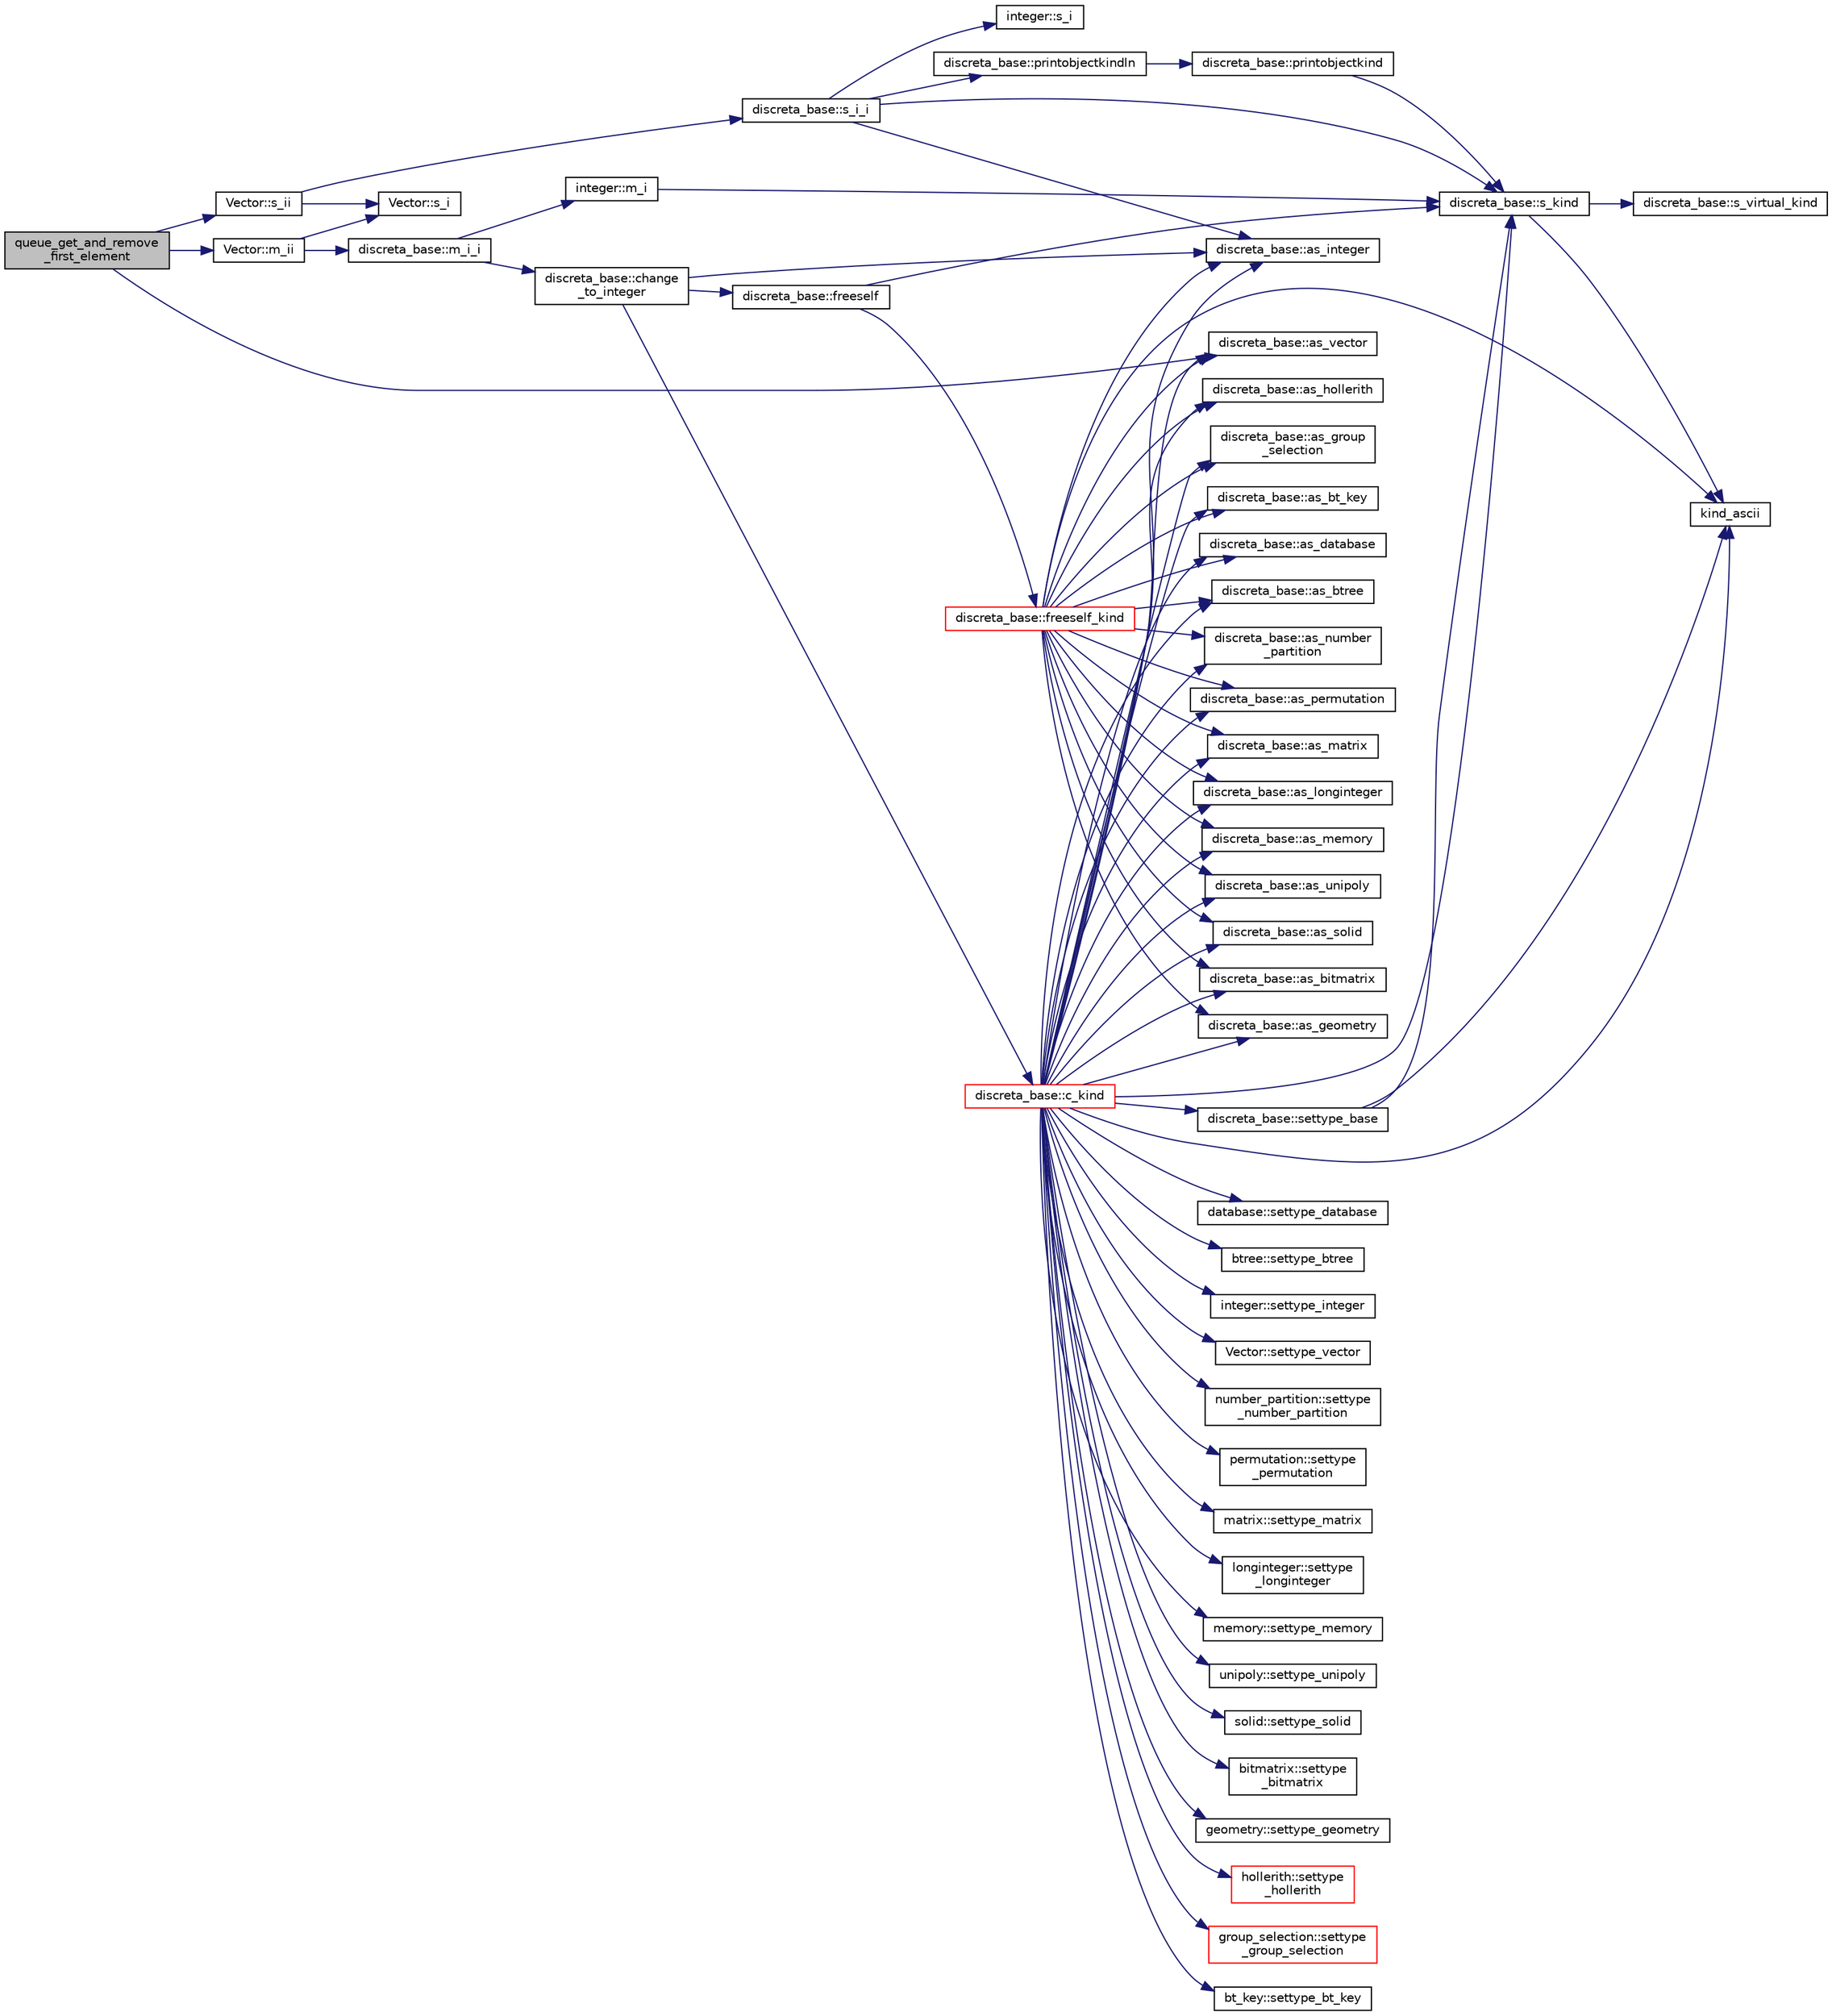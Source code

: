 digraph "queue_get_and_remove_first_element"
{
  edge [fontname="Helvetica",fontsize="10",labelfontname="Helvetica",labelfontsize="10"];
  node [fontname="Helvetica",fontsize="10",shape=record];
  rankdir="LR";
  Node3610 [label="queue_get_and_remove\l_first_element",height=0.2,width=0.4,color="black", fillcolor="grey75", style="filled", fontcolor="black"];
  Node3610 -> Node3611 [color="midnightblue",fontsize="10",style="solid",fontname="Helvetica"];
  Node3611 [label="discreta_base::as_vector",height=0.2,width=0.4,color="black", fillcolor="white", style="filled",URL="$d7/d71/classdiscreta__base.html#a7bdd6cae39c380b128ee9e17e42cf020"];
  Node3610 -> Node3612 [color="midnightblue",fontsize="10",style="solid",fontname="Helvetica"];
  Node3612 [label="Vector::s_ii",height=0.2,width=0.4,color="black", fillcolor="white", style="filled",URL="$d5/db2/class_vector.html#a75d4942cc7b9794717b4846c10520db8"];
  Node3612 -> Node3613 [color="midnightblue",fontsize="10",style="solid",fontname="Helvetica"];
  Node3613 [label="Vector::s_i",height=0.2,width=0.4,color="black", fillcolor="white", style="filled",URL="$d5/db2/class_vector.html#a1c4fe1752523df8119f70dd550244871"];
  Node3612 -> Node3614 [color="midnightblue",fontsize="10",style="solid",fontname="Helvetica"];
  Node3614 [label="discreta_base::s_i_i",height=0.2,width=0.4,color="black", fillcolor="white", style="filled",URL="$d7/d71/classdiscreta__base.html#aadb92c01fbe69b3034b0214b33fbc735"];
  Node3614 -> Node3615 [color="midnightblue",fontsize="10",style="solid",fontname="Helvetica"];
  Node3615 [label="discreta_base::s_kind",height=0.2,width=0.4,color="black", fillcolor="white", style="filled",URL="$d7/d71/classdiscreta__base.html#a8a830025c74adbbc3362418a7c2ba157"];
  Node3615 -> Node3616 [color="midnightblue",fontsize="10",style="solid",fontname="Helvetica"];
  Node3616 [label="discreta_base::s_virtual_kind",height=0.2,width=0.4,color="black", fillcolor="white", style="filled",URL="$d7/d71/classdiscreta__base.html#a52778a6d6943a468be083d0785d418fb"];
  Node3615 -> Node3617 [color="midnightblue",fontsize="10",style="solid",fontname="Helvetica"];
  Node3617 [label="kind_ascii",height=0.2,width=0.4,color="black", fillcolor="white", style="filled",URL="$d9/d60/discreta_8h.html#ad0ce825a9f29bc6cec27e1b64cfe27bf"];
  Node3614 -> Node3618 [color="midnightblue",fontsize="10",style="solid",fontname="Helvetica"];
  Node3618 [label="discreta_base::printobjectkindln",height=0.2,width=0.4,color="black", fillcolor="white", style="filled",URL="$d7/d71/classdiscreta__base.html#a677ccc8f392ebedde05e453f8cf59559"];
  Node3618 -> Node3619 [color="midnightblue",fontsize="10",style="solid",fontname="Helvetica"];
  Node3619 [label="discreta_base::printobjectkind",height=0.2,width=0.4,color="black", fillcolor="white", style="filled",URL="$d7/d71/classdiscreta__base.html#aa75a1314aa706909b029664944904231"];
  Node3619 -> Node3615 [color="midnightblue",fontsize="10",style="solid",fontname="Helvetica"];
  Node3614 -> Node3620 [color="midnightblue",fontsize="10",style="solid",fontname="Helvetica"];
  Node3620 [label="discreta_base::as_integer",height=0.2,width=0.4,color="black", fillcolor="white", style="filled",URL="$d7/d71/classdiscreta__base.html#a00d7691eaf874fd283d942692fe8dd26"];
  Node3614 -> Node3621 [color="midnightblue",fontsize="10",style="solid",fontname="Helvetica"];
  Node3621 [label="integer::s_i",height=0.2,width=0.4,color="black", fillcolor="white", style="filled",URL="$d0/de5/classinteger.html#adf28e9f94d4c844adaa950deeb80b904"];
  Node3610 -> Node3622 [color="midnightblue",fontsize="10",style="solid",fontname="Helvetica"];
  Node3622 [label="Vector::m_ii",height=0.2,width=0.4,color="black", fillcolor="white", style="filled",URL="$d5/db2/class_vector.html#aa6a97eabb43f192a47947f4f6acbb04d"];
  Node3622 -> Node3613 [color="midnightblue",fontsize="10",style="solid",fontname="Helvetica"];
  Node3622 -> Node3623 [color="midnightblue",fontsize="10",style="solid",fontname="Helvetica"];
  Node3623 [label="discreta_base::m_i_i",height=0.2,width=0.4,color="black", fillcolor="white", style="filled",URL="$d7/d71/classdiscreta__base.html#aa231464a9d4bc233f66608021c9ad997"];
  Node3623 -> Node3624 [color="midnightblue",fontsize="10",style="solid",fontname="Helvetica"];
  Node3624 [label="discreta_base::change\l_to_integer",height=0.2,width=0.4,color="black", fillcolor="white", style="filled",URL="$d7/d71/classdiscreta__base.html#a58a5a5bd8f8e6f2dd7b4483b66dc7bb9"];
  Node3624 -> Node3625 [color="midnightblue",fontsize="10",style="solid",fontname="Helvetica"];
  Node3625 [label="discreta_base::freeself",height=0.2,width=0.4,color="black", fillcolor="white", style="filled",URL="$d7/d71/classdiscreta__base.html#a9a3c9501a562293b5667c11b9174d6e5"];
  Node3625 -> Node3626 [color="midnightblue",fontsize="10",style="solid",fontname="Helvetica"];
  Node3626 [label="discreta_base::freeself_kind",height=0.2,width=0.4,color="red", fillcolor="white", style="filled",URL="$d7/d71/classdiscreta__base.html#a63a23ada2165b3838fab719ed458cec8"];
  Node3626 -> Node3620 [color="midnightblue",fontsize="10",style="solid",fontname="Helvetica"];
  Node3626 -> Node3611 [color="midnightblue",fontsize="10",style="solid",fontname="Helvetica"];
  Node3626 -> Node3632 [color="midnightblue",fontsize="10",style="solid",fontname="Helvetica"];
  Node3632 [label="discreta_base::as_number\l_partition",height=0.2,width=0.4,color="black", fillcolor="white", style="filled",URL="$d7/d71/classdiscreta__base.html#a307aa09de0e925d46697707968ffab00"];
  Node3626 -> Node3634 [color="midnightblue",fontsize="10",style="solid",fontname="Helvetica"];
  Node3634 [label="discreta_base::as_permutation",height=0.2,width=0.4,color="black", fillcolor="white", style="filled",URL="$d7/d71/classdiscreta__base.html#aa4e72f36a82984239b12ae831e131098"];
  Node3626 -> Node3636 [color="midnightblue",fontsize="10",style="solid",fontname="Helvetica"];
  Node3636 [label="discreta_base::as_matrix",height=0.2,width=0.4,color="black", fillcolor="white", style="filled",URL="$d7/d71/classdiscreta__base.html#ae4d7f56d917a4707b838fbffde6467ff"];
  Node3626 -> Node3639 [color="midnightblue",fontsize="10",style="solid",fontname="Helvetica"];
  Node3639 [label="discreta_base::as_longinteger",height=0.2,width=0.4,color="black", fillcolor="white", style="filled",URL="$d7/d71/classdiscreta__base.html#a20a094639eb711b10c8694c51937f7cd"];
  Node3626 -> Node3642 [color="midnightblue",fontsize="10",style="solid",fontname="Helvetica"];
  Node3642 [label="discreta_base::as_memory",height=0.2,width=0.4,color="black", fillcolor="white", style="filled",URL="$d7/d71/classdiscreta__base.html#ad94b2d7dce0cd4fa22db57f6e79c4bd2"];
  Node3626 -> Node3644 [color="midnightblue",fontsize="10",style="solid",fontname="Helvetica"];
  Node3644 [label="discreta_base::as_unipoly",height=0.2,width=0.4,color="black", fillcolor="white", style="filled",URL="$d7/d71/classdiscreta__base.html#ad50d8027f039fe5c2478cddb243adc9d"];
  Node3626 -> Node3646 [color="midnightblue",fontsize="10",style="solid",fontname="Helvetica"];
  Node3646 [label="discreta_base::as_solid",height=0.2,width=0.4,color="black", fillcolor="white", style="filled",URL="$d7/d71/classdiscreta__base.html#a1fc5f2b85ec97ab0a69dd64903c970a5"];
  Node3626 -> Node3648 [color="midnightblue",fontsize="10",style="solid",fontname="Helvetica"];
  Node3648 [label="discreta_base::as_bitmatrix",height=0.2,width=0.4,color="black", fillcolor="white", style="filled",URL="$d7/d71/classdiscreta__base.html#a071ad54ea8ef6c9d1d15f532e5a76df6"];
  Node3626 -> Node3650 [color="midnightblue",fontsize="10",style="solid",fontname="Helvetica"];
  Node3650 [label="discreta_base::as_geometry",height=0.2,width=0.4,color="black", fillcolor="white", style="filled",URL="$d7/d71/classdiscreta__base.html#a38fc7b4cdd830703e9d87354b79bc5c8"];
  Node3626 -> Node3652 [color="midnightblue",fontsize="10",style="solid",fontname="Helvetica"];
  Node3652 [label="discreta_base::as_hollerith",height=0.2,width=0.4,color="black", fillcolor="white", style="filled",URL="$d7/d71/classdiscreta__base.html#a3e66f82711f314710107e2f29e589690"];
  Node3626 -> Node3654 [color="midnightblue",fontsize="10",style="solid",fontname="Helvetica"];
  Node3654 [label="discreta_base::as_group\l_selection",height=0.2,width=0.4,color="black", fillcolor="white", style="filled",URL="$d7/d71/classdiscreta__base.html#aae1bac4883c567718bef9fb610abbdc8"];
  Node3626 -> Node3656 [color="midnightblue",fontsize="10",style="solid",fontname="Helvetica"];
  Node3656 [label="discreta_base::as_bt_key",height=0.2,width=0.4,color="black", fillcolor="white", style="filled",URL="$d7/d71/classdiscreta__base.html#a2734c6e08dca17cf6588bd5064ec1b9f"];
  Node3626 -> Node3658 [color="midnightblue",fontsize="10",style="solid",fontname="Helvetica"];
  Node3658 [label="discreta_base::as_database",height=0.2,width=0.4,color="black", fillcolor="white", style="filled",URL="$d7/d71/classdiscreta__base.html#ab055d39d58210a2b03ba3d33703b09a9"];
  Node3626 -> Node3660 [color="midnightblue",fontsize="10",style="solid",fontname="Helvetica"];
  Node3660 [label="discreta_base::as_btree",height=0.2,width=0.4,color="black", fillcolor="white", style="filled",URL="$d7/d71/classdiscreta__base.html#a78e76674cef2ec113c17989c11288778"];
  Node3626 -> Node3617 [color="midnightblue",fontsize="10",style="solid",fontname="Helvetica"];
  Node3625 -> Node3615 [color="midnightblue",fontsize="10",style="solid",fontname="Helvetica"];
  Node3624 -> Node3666 [color="midnightblue",fontsize="10",style="solid",fontname="Helvetica"];
  Node3666 [label="discreta_base::c_kind",height=0.2,width=0.4,color="red", fillcolor="white", style="filled",URL="$d7/d71/classdiscreta__base.html#adc2ff61589c2d083688e7a43f333cb62"];
  Node3666 -> Node3667 [color="midnightblue",fontsize="10",style="solid",fontname="Helvetica"];
  Node3667 [label="discreta_base::settype_base",height=0.2,width=0.4,color="black", fillcolor="white", style="filled",URL="$d7/d71/classdiscreta__base.html#a4f42899a89447d1c3993ea07c38f8ad4"];
  Node3667 -> Node3615 [color="midnightblue",fontsize="10",style="solid",fontname="Helvetica"];
  Node3667 -> Node3617 [color="midnightblue",fontsize="10",style="solid",fontname="Helvetica"];
  Node3666 -> Node3620 [color="midnightblue",fontsize="10",style="solid",fontname="Helvetica"];
  Node3666 -> Node3668 [color="midnightblue",fontsize="10",style="solid",fontname="Helvetica"];
  Node3668 [label="integer::settype_integer",height=0.2,width=0.4,color="black", fillcolor="white", style="filled",URL="$d0/de5/classinteger.html#a6265c65ef311229acd513d748faba796"];
  Node3666 -> Node3611 [color="midnightblue",fontsize="10",style="solid",fontname="Helvetica"];
  Node3666 -> Node3669 [color="midnightblue",fontsize="10",style="solid",fontname="Helvetica"];
  Node3669 [label="Vector::settype_vector",height=0.2,width=0.4,color="black", fillcolor="white", style="filled",URL="$d5/db2/class_vector.html#a34e0d00b18c051f23904a8429fa6c8b4"];
  Node3666 -> Node3632 [color="midnightblue",fontsize="10",style="solid",fontname="Helvetica"];
  Node3666 -> Node3670 [color="midnightblue",fontsize="10",style="solid",fontname="Helvetica"];
  Node3670 [label="number_partition::settype\l_number_partition",height=0.2,width=0.4,color="black", fillcolor="white", style="filled",URL="$df/d50/classnumber__partition.html#a3aaec1b557758f643ffc8555bbc358be"];
  Node3666 -> Node3634 [color="midnightblue",fontsize="10",style="solid",fontname="Helvetica"];
  Node3666 -> Node3671 [color="midnightblue",fontsize="10",style="solid",fontname="Helvetica"];
  Node3671 [label="permutation::settype\l_permutation",height=0.2,width=0.4,color="black", fillcolor="white", style="filled",URL="$d0/d08/classpermutation.html#af1eea29f86195cede9562e444664c28c"];
  Node3666 -> Node3636 [color="midnightblue",fontsize="10",style="solid",fontname="Helvetica"];
  Node3666 -> Node3672 [color="midnightblue",fontsize="10",style="solid",fontname="Helvetica"];
  Node3672 [label="matrix::settype_matrix",height=0.2,width=0.4,color="black", fillcolor="white", style="filled",URL="$d1/d8d/classmatrix.html#a1780283a64a789e4084d792683d276bb"];
  Node3666 -> Node3639 [color="midnightblue",fontsize="10",style="solid",fontname="Helvetica"];
  Node3666 -> Node3673 [color="midnightblue",fontsize="10",style="solid",fontname="Helvetica"];
  Node3673 [label="longinteger::settype\l_longinteger",height=0.2,width=0.4,color="black", fillcolor="white", style="filled",URL="$d3/d71/classlonginteger.html#ae5f811ece8df31b9ff114368a18e1dc5"];
  Node3666 -> Node3642 [color="midnightblue",fontsize="10",style="solid",fontname="Helvetica"];
  Node3666 -> Node3674 [color="midnightblue",fontsize="10",style="solid",fontname="Helvetica"];
  Node3674 [label="memory::settype_memory",height=0.2,width=0.4,color="black", fillcolor="white", style="filled",URL="$d8/d99/classmemory.html#a33aae277f9b8fe36b02e9d5da895451b"];
  Node3666 -> Node3644 [color="midnightblue",fontsize="10",style="solid",fontname="Helvetica"];
  Node3666 -> Node3675 [color="midnightblue",fontsize="10",style="solid",fontname="Helvetica"];
  Node3675 [label="unipoly::settype_unipoly",height=0.2,width=0.4,color="black", fillcolor="white", style="filled",URL="$d1/d89/classunipoly.html#a8db854fcc85c5e1150b1f1b1c005c95b"];
  Node3666 -> Node3646 [color="midnightblue",fontsize="10",style="solid",fontname="Helvetica"];
  Node3666 -> Node3676 [color="midnightblue",fontsize="10",style="solid",fontname="Helvetica"];
  Node3676 [label="solid::settype_solid",height=0.2,width=0.4,color="black", fillcolor="white", style="filled",URL="$d8/def/classsolid.html#a775bd4821f75a8aee4ea3d4335ff90e0"];
  Node3666 -> Node3648 [color="midnightblue",fontsize="10",style="solid",fontname="Helvetica"];
  Node3666 -> Node3677 [color="midnightblue",fontsize="10",style="solid",fontname="Helvetica"];
  Node3677 [label="bitmatrix::settype\l_bitmatrix",height=0.2,width=0.4,color="black", fillcolor="white", style="filled",URL="$de/dc8/classbitmatrix.html#acb571d947f9526665ebbdc0ce3e2a973"];
  Node3666 -> Node3650 [color="midnightblue",fontsize="10",style="solid",fontname="Helvetica"];
  Node3666 -> Node3678 [color="midnightblue",fontsize="10",style="solid",fontname="Helvetica"];
  Node3678 [label="geometry::settype_geometry",height=0.2,width=0.4,color="black", fillcolor="white", style="filled",URL="$da/d44/classgeometry.html#ab4a336baba6a3f56f5ffa053a5be5ba7"];
  Node3666 -> Node3652 [color="midnightblue",fontsize="10",style="solid",fontname="Helvetica"];
  Node3666 -> Node3679 [color="midnightblue",fontsize="10",style="solid",fontname="Helvetica"];
  Node3679 [label="hollerith::settype\l_hollerith",height=0.2,width=0.4,color="red", fillcolor="white", style="filled",URL="$d8/d99/classhollerith.html#a23bbd4acfc88a0e90f1245f243f51f76"];
  Node3666 -> Node3654 [color="midnightblue",fontsize="10",style="solid",fontname="Helvetica"];
  Node3666 -> Node3681 [color="midnightblue",fontsize="10",style="solid",fontname="Helvetica"];
  Node3681 [label="group_selection::settype\l_group_selection",height=0.2,width=0.4,color="red", fillcolor="white", style="filled",URL="$d6/db0/classgroup__selection.html#a015ed73b7b8d784bedd4d11ac1fc0ec1"];
  Node3666 -> Node3656 [color="midnightblue",fontsize="10",style="solid",fontname="Helvetica"];
  Node3666 -> Node3683 [color="midnightblue",fontsize="10",style="solid",fontname="Helvetica"];
  Node3683 [label="bt_key::settype_bt_key",height=0.2,width=0.4,color="black", fillcolor="white", style="filled",URL="$d1/de5/classbt__key.html#a352bb10beb7c789d8d29373035824800"];
  Node3666 -> Node3658 [color="midnightblue",fontsize="10",style="solid",fontname="Helvetica"];
  Node3666 -> Node3684 [color="midnightblue",fontsize="10",style="solid",fontname="Helvetica"];
  Node3684 [label="database::settype_database",height=0.2,width=0.4,color="black", fillcolor="white", style="filled",URL="$db/d72/classdatabase.html#a014639aa001462e480eb1f3984839b72"];
  Node3666 -> Node3660 [color="midnightblue",fontsize="10",style="solid",fontname="Helvetica"];
  Node3666 -> Node3685 [color="midnightblue",fontsize="10",style="solid",fontname="Helvetica"];
  Node3685 [label="btree::settype_btree",height=0.2,width=0.4,color="black", fillcolor="white", style="filled",URL="$dd/db0/classbtree.html#a5a1b9773c848908a6050cc733d2d9780"];
  Node3666 -> Node3617 [color="midnightblue",fontsize="10",style="solid",fontname="Helvetica"];
  Node3666 -> Node3615 [color="midnightblue",fontsize="10",style="solid",fontname="Helvetica"];
  Node3624 -> Node3620 [color="midnightblue",fontsize="10",style="solid",fontname="Helvetica"];
  Node3623 -> Node3688 [color="midnightblue",fontsize="10",style="solid",fontname="Helvetica"];
  Node3688 [label="integer::m_i",height=0.2,width=0.4,color="black", fillcolor="white", style="filled",URL="$d0/de5/classinteger.html#a869091f0a0f35f5354c8c4a70250e8a9"];
  Node3688 -> Node3615 [color="midnightblue",fontsize="10",style="solid",fontname="Helvetica"];
}
